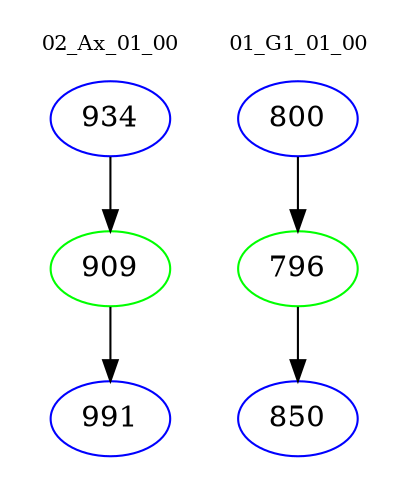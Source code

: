 digraph{
subgraph cluster_0 {
color = white
label = "02_Ax_01_00";
fontsize=10;
T0_934 [label="934", color="blue"]
T0_934 -> T0_909 [color="black"]
T0_909 [label="909", color="green"]
T0_909 -> T0_991 [color="black"]
T0_991 [label="991", color="blue"]
}
subgraph cluster_1 {
color = white
label = "01_G1_01_00";
fontsize=10;
T1_800 [label="800", color="blue"]
T1_800 -> T1_796 [color="black"]
T1_796 [label="796", color="green"]
T1_796 -> T1_850 [color="black"]
T1_850 [label="850", color="blue"]
}
}
